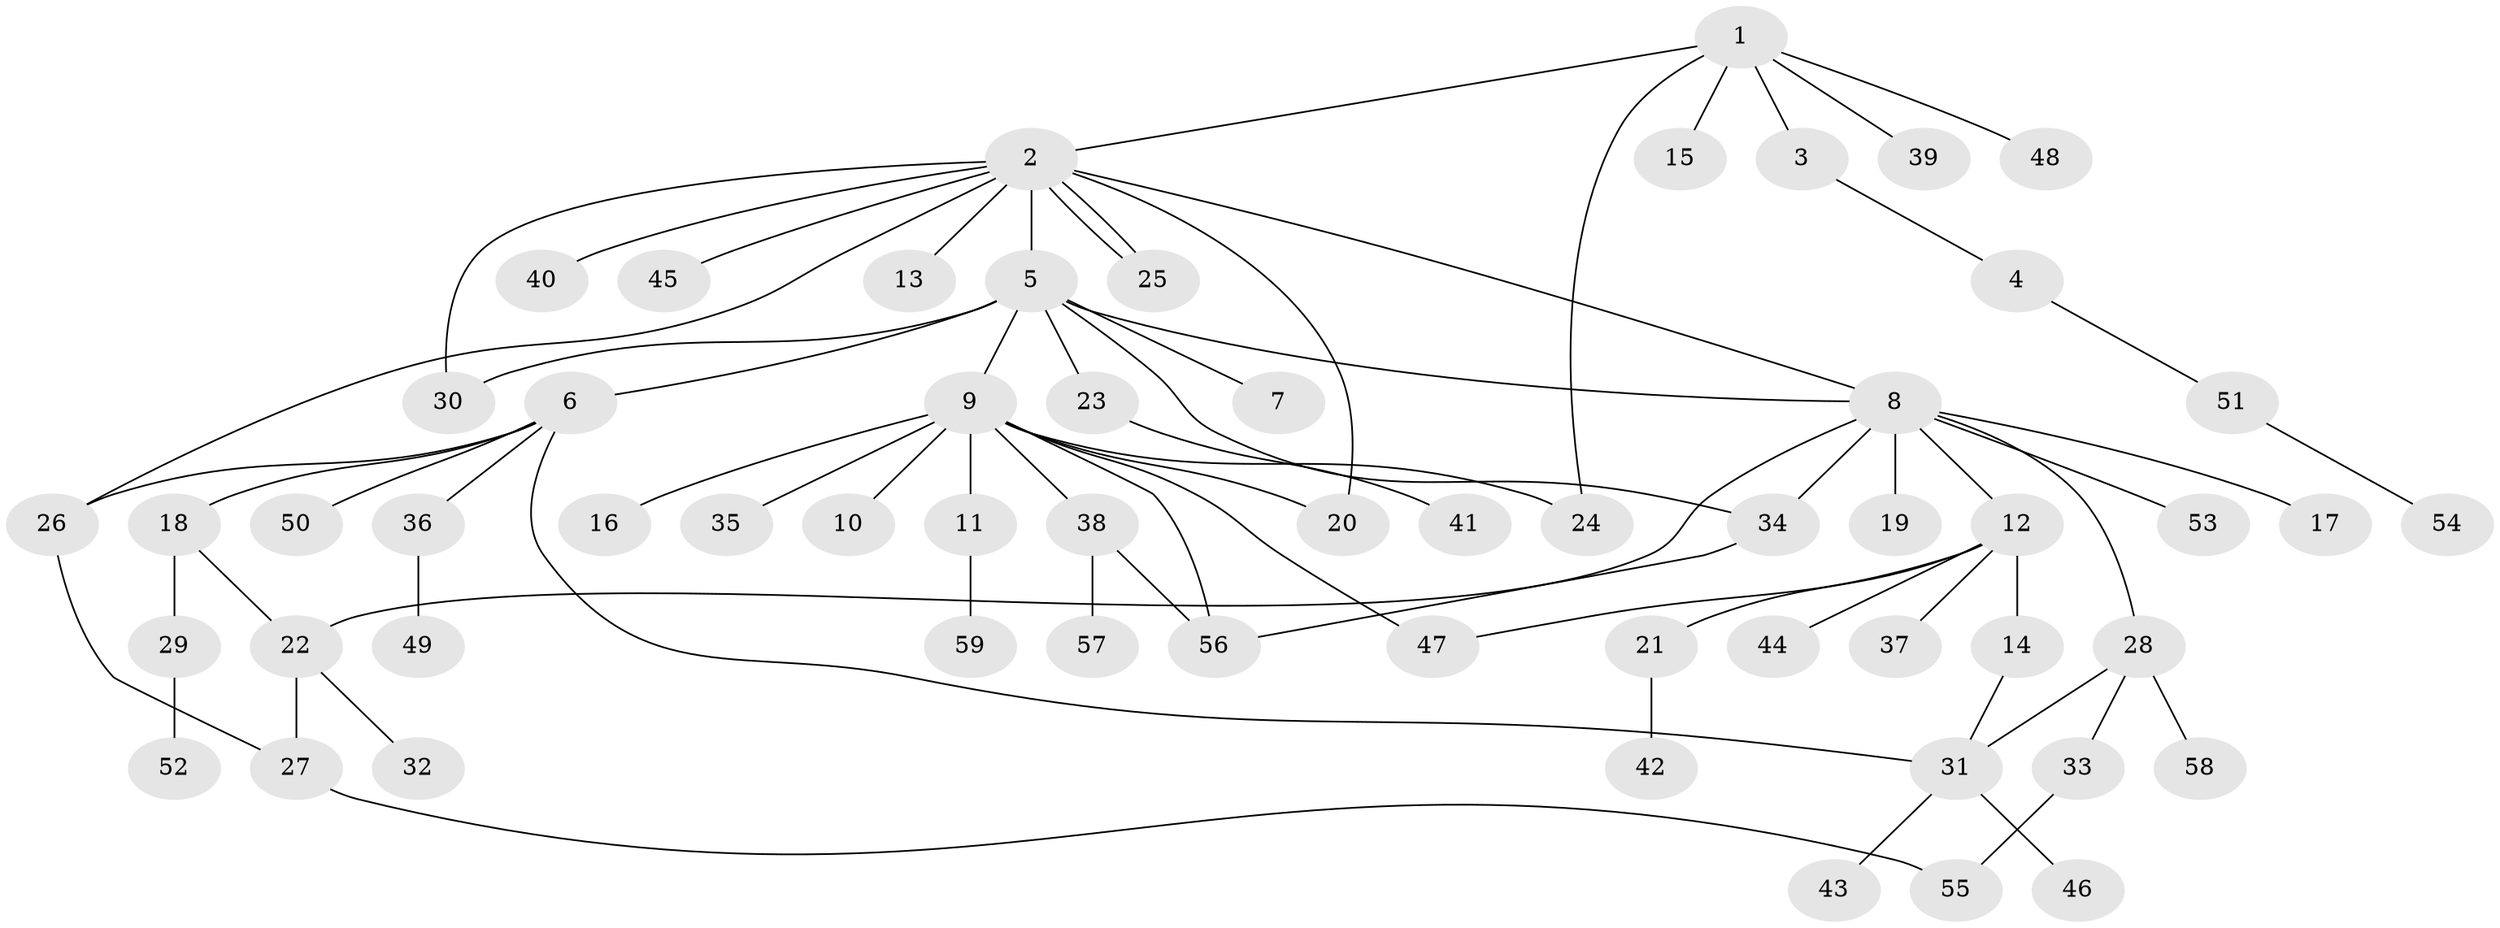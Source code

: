 // coarse degree distribution, {2: 0.20833333333333334, 6: 0.08333333333333333, 4: 0.125, 1: 0.375, 7: 0.041666666666666664, 3: 0.08333333333333333, 5: 0.08333333333333333}
// Generated by graph-tools (version 1.1) at 2025/36/03/04/25 23:36:56]
// undirected, 59 vertices, 73 edges
graph export_dot {
  node [color=gray90,style=filled];
  1;
  2;
  3;
  4;
  5;
  6;
  7;
  8;
  9;
  10;
  11;
  12;
  13;
  14;
  15;
  16;
  17;
  18;
  19;
  20;
  21;
  22;
  23;
  24;
  25;
  26;
  27;
  28;
  29;
  30;
  31;
  32;
  33;
  34;
  35;
  36;
  37;
  38;
  39;
  40;
  41;
  42;
  43;
  44;
  45;
  46;
  47;
  48;
  49;
  50;
  51;
  52;
  53;
  54;
  55;
  56;
  57;
  58;
  59;
  1 -- 2;
  1 -- 3;
  1 -- 15;
  1 -- 24;
  1 -- 39;
  1 -- 48;
  2 -- 5;
  2 -- 8;
  2 -- 13;
  2 -- 20;
  2 -- 25;
  2 -- 25;
  2 -- 26;
  2 -- 30;
  2 -- 40;
  2 -- 45;
  3 -- 4;
  4 -- 51;
  5 -- 6;
  5 -- 7;
  5 -- 8;
  5 -- 9;
  5 -- 23;
  5 -- 30;
  5 -- 34;
  6 -- 18;
  6 -- 26;
  6 -- 31;
  6 -- 36;
  6 -- 50;
  8 -- 12;
  8 -- 17;
  8 -- 19;
  8 -- 22;
  8 -- 28;
  8 -- 34;
  8 -- 53;
  9 -- 10;
  9 -- 11;
  9 -- 16;
  9 -- 20;
  9 -- 24;
  9 -- 35;
  9 -- 38;
  9 -- 47;
  9 -- 56;
  11 -- 59;
  12 -- 14;
  12 -- 21;
  12 -- 37;
  12 -- 44;
  12 -- 47;
  14 -- 31;
  18 -- 22;
  18 -- 29;
  21 -- 42;
  22 -- 27;
  22 -- 32;
  23 -- 41;
  26 -- 27;
  27 -- 55;
  28 -- 31;
  28 -- 33;
  28 -- 58;
  29 -- 52;
  31 -- 43;
  31 -- 46;
  33 -- 55;
  34 -- 56;
  36 -- 49;
  38 -- 56;
  38 -- 57;
  51 -- 54;
}
